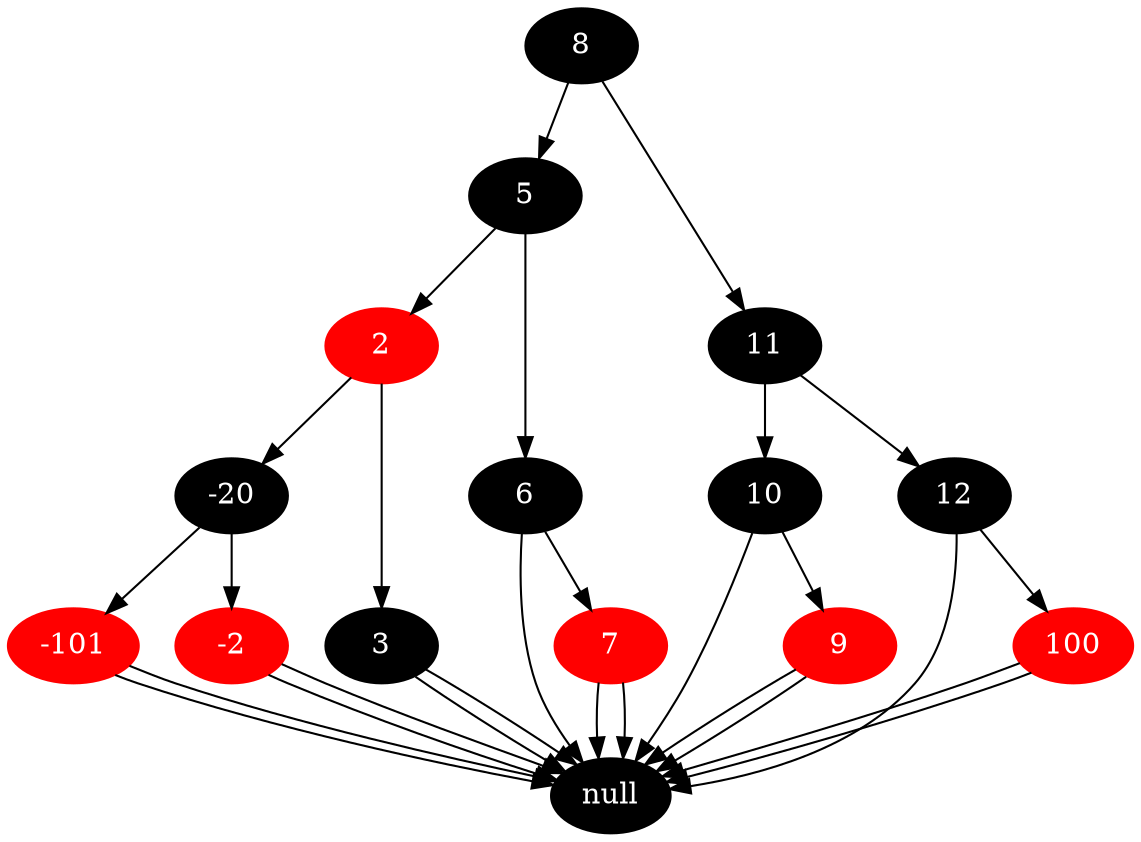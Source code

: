 digraph rbtree {
node [style=filled,fontcolor=white]
8[color=black]
5[color=black]
2[color=red]
-20[color=black]
-101[color=red]
null[color=black]
-101 -> null
null[color=black]
-101 -> null
-20 -> -101
-2[color=red]
null[color=black]
-2 -> null
null[color=black]
-2 -> null
-20 -> -2
2 -> -20
3[color=black]
null[color=black]
3 -> null
null[color=black]
3 -> null
2 -> 3
5 -> 2
6[color=black]
null[color=black]
6 -> null
7[color=red]
null[color=black]
7 -> null
null[color=black]
7 -> null
6 -> 7
5 -> 6
8 -> 5
11[color=black]
10[color=black]
9[color=red]
null[color=black]
9 -> null
null[color=black]
9 -> null
10 -> 9
null[color=black]
10 -> null
11 -> 10
12[color=black]
null[color=black]
12 -> null
100[color=red]
null[color=black]
100 -> null
null[color=black]
100 -> null
12 -> 100
11 -> 12
8 -> 11
}
